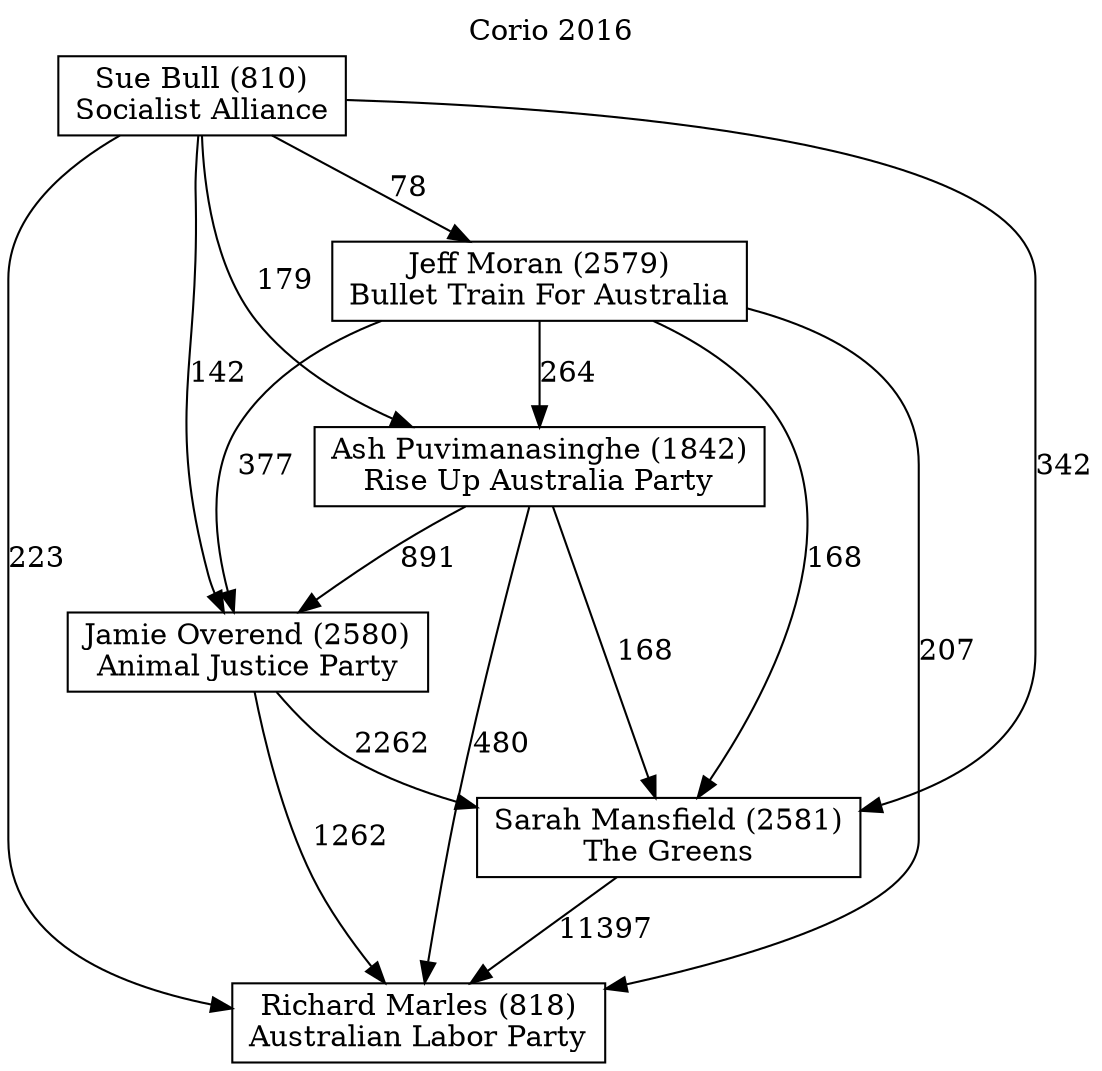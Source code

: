 // House preference flow
digraph "Richard Marles (818)_Corio_2016" {
	graph [label="Corio 2016" labelloc=t mclimit=10]
	node [shape=box]
	"Richard Marles (818)" [label="Richard Marles (818)
Australian Labor Party"]
	"Sarah Mansfield (2581)" [label="Sarah Mansfield (2581)
The Greens"]
	"Jamie Overend (2580)" [label="Jamie Overend (2580)
Animal Justice Party"]
	"Ash Puvimanasinghe (1842)" [label="Ash Puvimanasinghe (1842)
Rise Up Australia Party"]
	"Jeff Moran (2579)" [label="Jeff Moran (2579)
Bullet Train For Australia"]
	"Sue Bull (810)" [label="Sue Bull (810)
Socialist Alliance"]
	"Sarah Mansfield (2581)" -> "Richard Marles (818)" [label=11397]
	"Jamie Overend (2580)" -> "Sarah Mansfield (2581)" [label=2262]
	"Ash Puvimanasinghe (1842)" -> "Jamie Overend (2580)" [label=891]
	"Jeff Moran (2579)" -> "Ash Puvimanasinghe (1842)" [label=264]
	"Sue Bull (810)" -> "Jeff Moran (2579)" [label=78]
	"Jamie Overend (2580)" -> "Richard Marles (818)" [label=1262]
	"Ash Puvimanasinghe (1842)" -> "Richard Marles (818)" [label=480]
	"Jeff Moran (2579)" -> "Richard Marles (818)" [label=207]
	"Sue Bull (810)" -> "Richard Marles (818)" [label=223]
	"Sue Bull (810)" -> "Ash Puvimanasinghe (1842)" [label=179]
	"Jeff Moran (2579)" -> "Jamie Overend (2580)" [label=377]
	"Sue Bull (810)" -> "Jamie Overend (2580)" [label=142]
	"Ash Puvimanasinghe (1842)" -> "Sarah Mansfield (2581)" [label=168]
	"Jeff Moran (2579)" -> "Sarah Mansfield (2581)" [label=168]
	"Sue Bull (810)" -> "Sarah Mansfield (2581)" [label=342]
}

